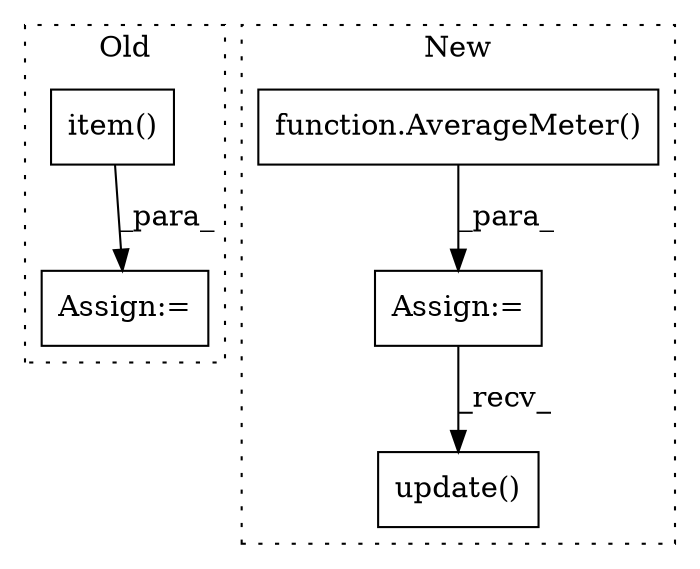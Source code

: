 digraph G {
subgraph cluster0 {
1 [label="item()" a="75" s="6318" l="11" shape="box"];
5 [label="Assign:=" a="68" s="6314" l="4" shape="box"];
label = "Old";
style="dotted";
}
subgraph cluster1 {
2 [label="function.AverageMeter()" a="75" s="6050" l="14" shape="box"];
3 [label="update()" a="75" s="6532,6572" l="16,1" shape="box"];
4 [label="Assign:=" a="68" s="6047" l="3" shape="box"];
label = "New";
style="dotted";
}
1 -> 5 [label="_para_"];
2 -> 4 [label="_para_"];
4 -> 3 [label="_recv_"];
}